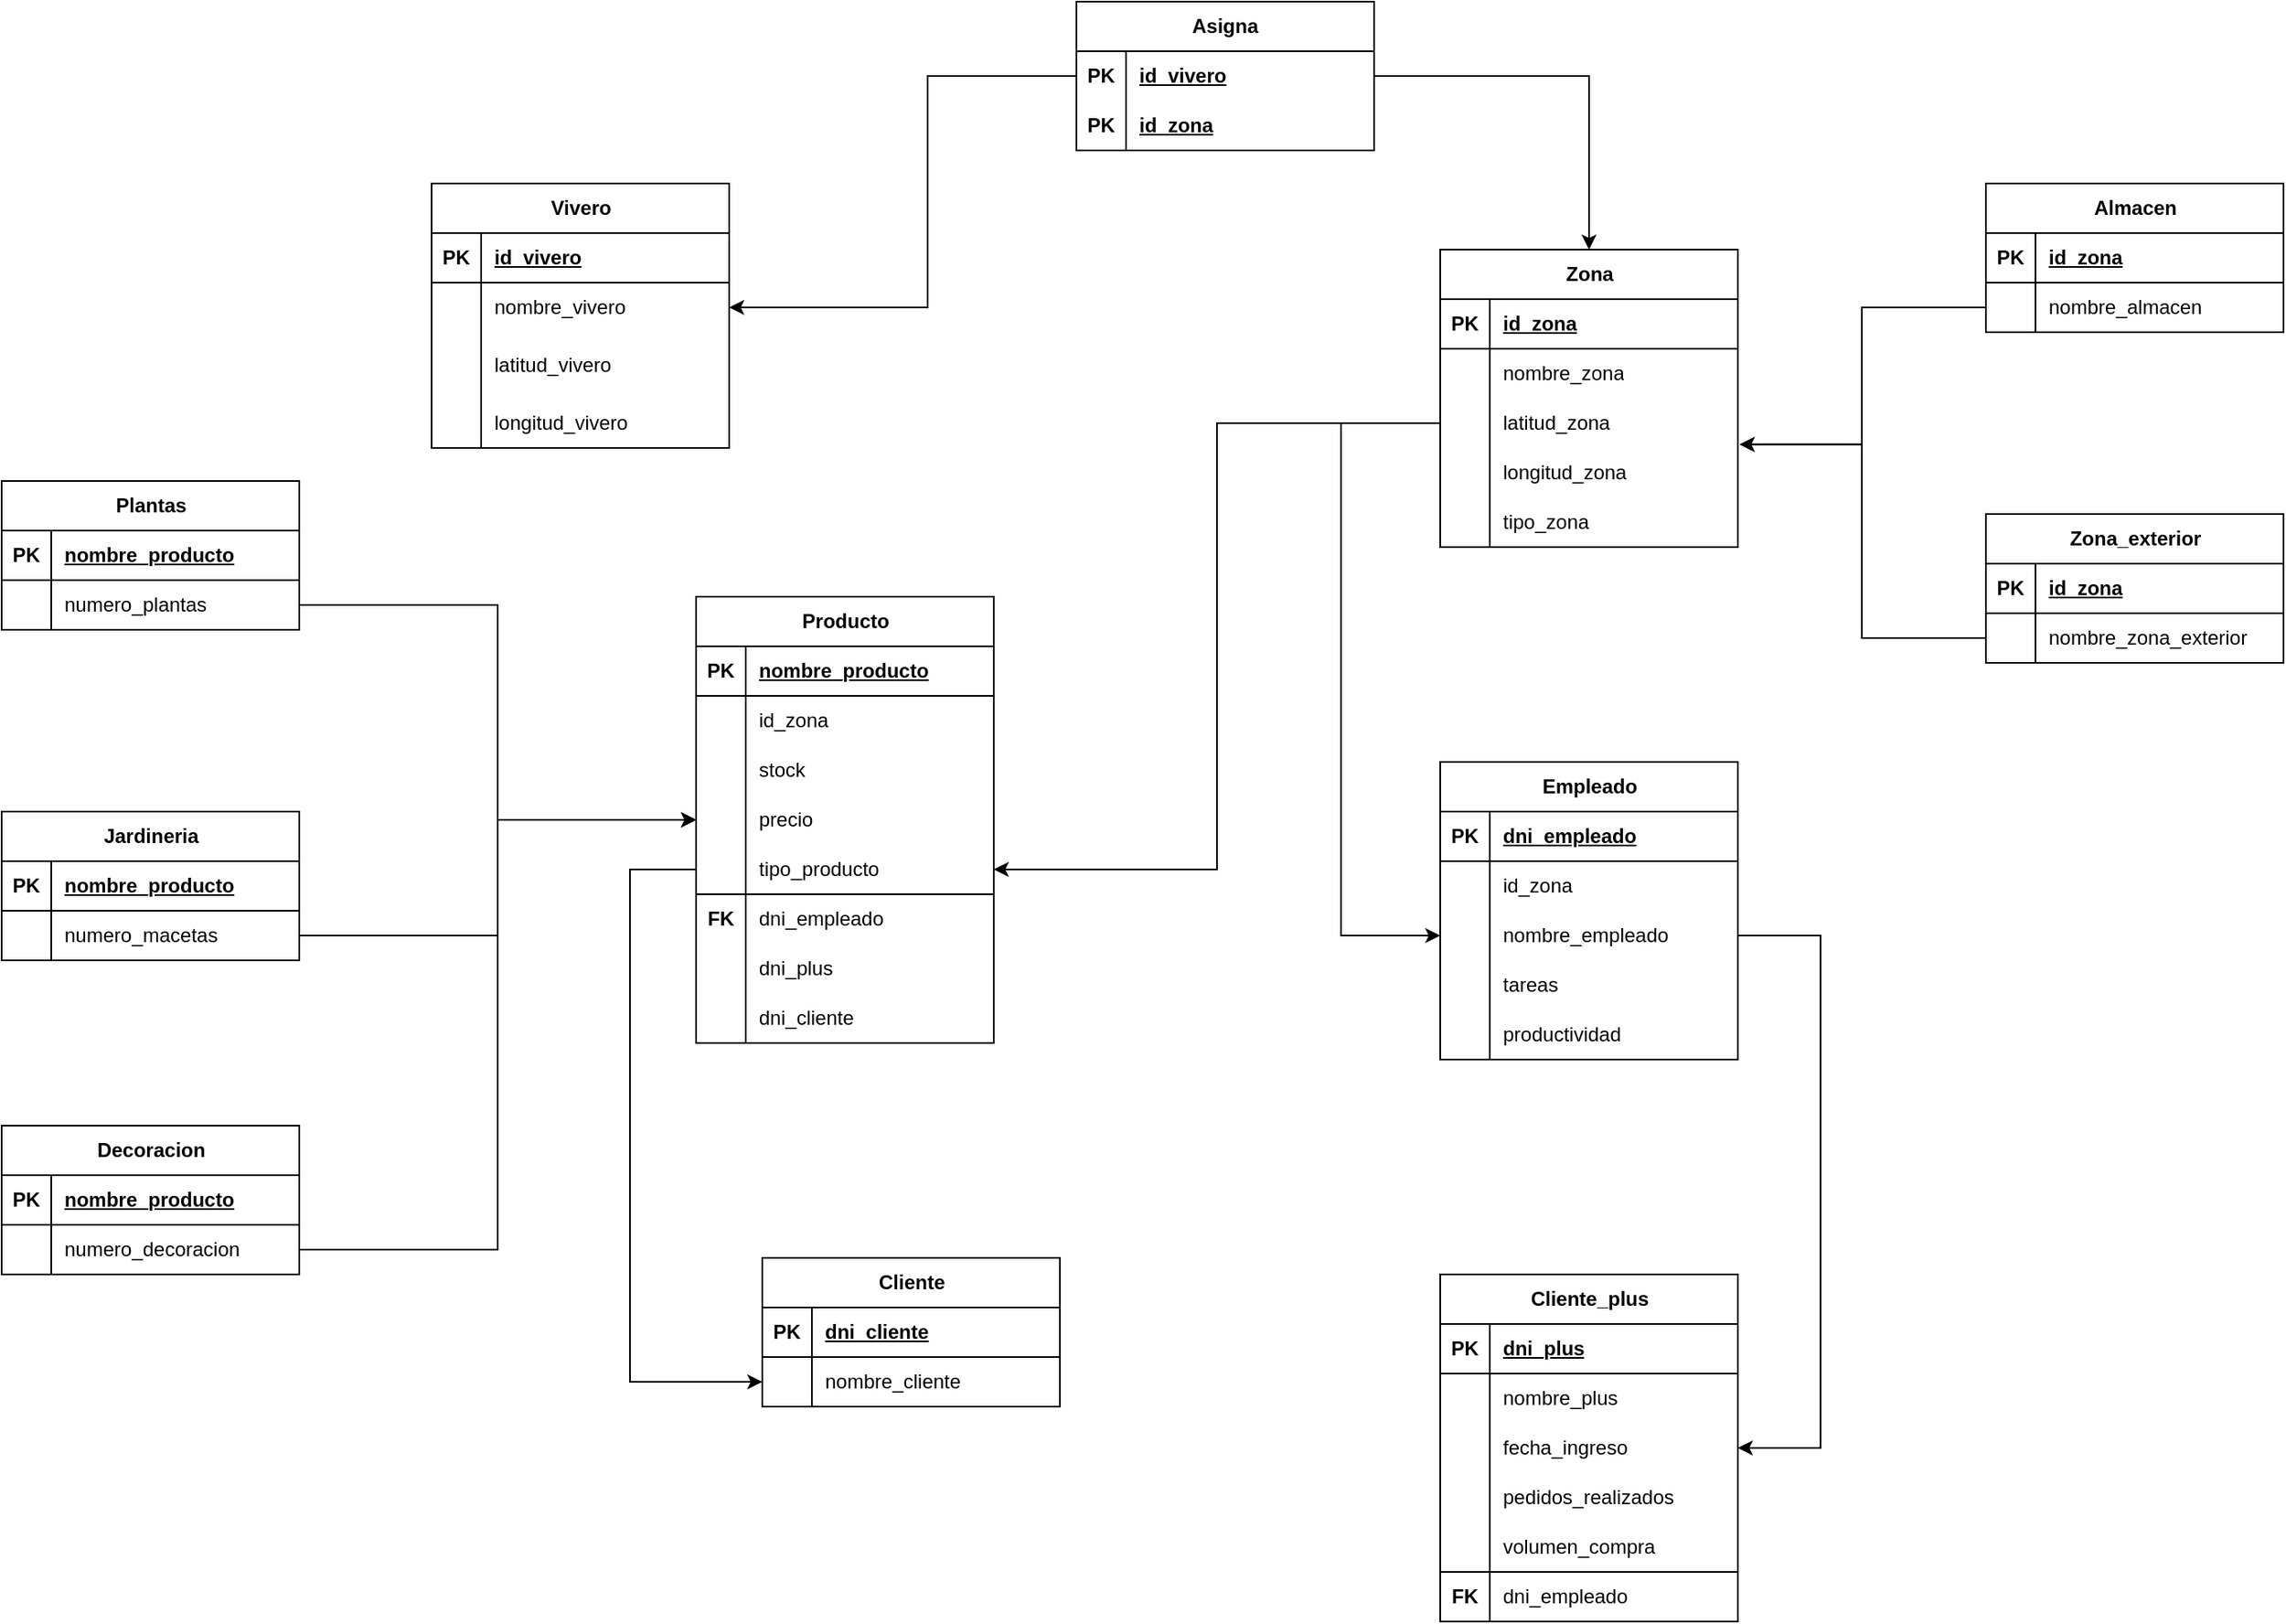 <mxfile>
    <diagram id="OUMgnHQPpGRK-xzP0zFx" name="Página-1">
        <mxGraphModel dx="605" dy="779" grid="1" gridSize="10" guides="1" tooltips="1" connect="1" arrows="1" fold="1" page="1" pageScale="1" pageWidth="1654" pageHeight="1169" math="0" shadow="0">
            <root>
                <mxCell id="0"/>
                <mxCell id="1" parent="0"/>
                <mxCell id="aVhYmvqB1fKQyA5yDoJk-1" value="Vivero" style="shape=table;startSize=30;container=1;collapsible=1;childLayout=tableLayout;fixedRows=1;rowLines=0;fontStyle=1;align=center;resizeLast=1;html=1;" parent="1" vertex="1">
                    <mxGeometry x="300" y="150" width="180" height="160" as="geometry">
                        <mxRectangle x="210" y="220" width="80" height="30" as="alternateBounds"/>
                    </mxGeometry>
                </mxCell>
                <mxCell id="aVhYmvqB1fKQyA5yDoJk-2" value="" style="shape=tableRow;horizontal=0;startSize=0;swimlaneHead=0;swimlaneBody=0;fillColor=none;collapsible=0;dropTarget=0;points=[[0,0.5],[1,0.5]];portConstraint=eastwest;top=0;left=0;right=0;bottom=1;" parent="aVhYmvqB1fKQyA5yDoJk-1" vertex="1">
                    <mxGeometry y="30" width="180" height="30" as="geometry"/>
                </mxCell>
                <mxCell id="aVhYmvqB1fKQyA5yDoJk-3" value="PK" style="shape=partialRectangle;connectable=0;fillColor=none;top=0;left=0;bottom=0;right=0;fontStyle=1;overflow=hidden;whiteSpace=wrap;html=1;" parent="aVhYmvqB1fKQyA5yDoJk-2" vertex="1">
                    <mxGeometry width="30" height="30" as="geometry">
                        <mxRectangle width="30" height="30" as="alternateBounds"/>
                    </mxGeometry>
                </mxCell>
                <mxCell id="aVhYmvqB1fKQyA5yDoJk-4" value="id_vivero" style="shape=partialRectangle;connectable=0;fillColor=none;top=0;left=0;bottom=0;right=0;align=left;spacingLeft=6;fontStyle=5;overflow=hidden;whiteSpace=wrap;html=1;" parent="aVhYmvqB1fKQyA5yDoJk-2" vertex="1">
                    <mxGeometry x="30" width="150" height="30" as="geometry">
                        <mxRectangle width="150" height="30" as="alternateBounds"/>
                    </mxGeometry>
                </mxCell>
                <mxCell id="aVhYmvqB1fKQyA5yDoJk-5" value="" style="shape=tableRow;horizontal=0;startSize=0;swimlaneHead=0;swimlaneBody=0;fillColor=none;collapsible=0;dropTarget=0;points=[[0,0.5],[1,0.5]];portConstraint=eastwest;top=0;left=0;right=0;bottom=0;" parent="aVhYmvqB1fKQyA5yDoJk-1" vertex="1">
                    <mxGeometry y="60" width="180" height="30" as="geometry"/>
                </mxCell>
                <mxCell id="aVhYmvqB1fKQyA5yDoJk-6" value="" style="shape=partialRectangle;connectable=0;fillColor=none;top=0;left=0;bottom=0;right=0;editable=1;overflow=hidden;whiteSpace=wrap;html=1;" parent="aVhYmvqB1fKQyA5yDoJk-5" vertex="1">
                    <mxGeometry width="30" height="30" as="geometry">
                        <mxRectangle width="30" height="30" as="alternateBounds"/>
                    </mxGeometry>
                </mxCell>
                <mxCell id="aVhYmvqB1fKQyA5yDoJk-7" value="nombre_vivero" style="shape=partialRectangle;connectable=0;fillColor=none;top=0;left=0;bottom=0;right=0;align=left;spacingLeft=6;overflow=hidden;whiteSpace=wrap;html=1;" parent="aVhYmvqB1fKQyA5yDoJk-5" vertex="1">
                    <mxGeometry x="30" width="150" height="30" as="geometry">
                        <mxRectangle width="150" height="30" as="alternateBounds"/>
                    </mxGeometry>
                </mxCell>
                <mxCell id="aVhYmvqB1fKQyA5yDoJk-8" value="" style="shape=tableRow;horizontal=0;startSize=0;swimlaneHead=0;swimlaneBody=0;fillColor=none;collapsible=0;dropTarget=0;points=[[0,0.5],[1,0.5]];portConstraint=eastwest;top=0;left=0;right=0;bottom=0;" parent="aVhYmvqB1fKQyA5yDoJk-1" vertex="1">
                    <mxGeometry y="90" width="180" height="40" as="geometry"/>
                </mxCell>
                <mxCell id="aVhYmvqB1fKQyA5yDoJk-9" value="" style="shape=partialRectangle;connectable=0;fillColor=none;top=0;left=0;bottom=0;right=0;editable=1;overflow=hidden;whiteSpace=wrap;html=1;" parent="aVhYmvqB1fKQyA5yDoJk-8" vertex="1">
                    <mxGeometry width="30" height="40" as="geometry">
                        <mxRectangle width="30" height="40" as="alternateBounds"/>
                    </mxGeometry>
                </mxCell>
                <mxCell id="aVhYmvqB1fKQyA5yDoJk-10" value="latitud_vivero" style="shape=partialRectangle;connectable=0;fillColor=none;top=0;left=0;bottom=0;right=0;align=left;spacingLeft=6;overflow=hidden;whiteSpace=wrap;html=1;" parent="aVhYmvqB1fKQyA5yDoJk-8" vertex="1">
                    <mxGeometry x="30" width="150" height="40" as="geometry">
                        <mxRectangle width="150" height="40" as="alternateBounds"/>
                    </mxGeometry>
                </mxCell>
                <mxCell id="aVhYmvqB1fKQyA5yDoJk-11" value="" style="shape=tableRow;horizontal=0;startSize=0;swimlaneHead=0;swimlaneBody=0;fillColor=none;collapsible=0;dropTarget=0;points=[[0,0.5],[1,0.5]];portConstraint=eastwest;top=0;left=0;right=0;bottom=0;" parent="aVhYmvqB1fKQyA5yDoJk-1" vertex="1">
                    <mxGeometry y="130" width="180" height="30" as="geometry"/>
                </mxCell>
                <mxCell id="aVhYmvqB1fKQyA5yDoJk-12" value="" style="shape=partialRectangle;connectable=0;fillColor=none;top=0;left=0;bottom=0;right=0;editable=1;overflow=hidden;whiteSpace=wrap;html=1;" parent="aVhYmvqB1fKQyA5yDoJk-11" vertex="1">
                    <mxGeometry width="30" height="30" as="geometry">
                        <mxRectangle width="30" height="30" as="alternateBounds"/>
                    </mxGeometry>
                </mxCell>
                <mxCell id="aVhYmvqB1fKQyA5yDoJk-13" value="longitud_vivero" style="shape=partialRectangle;connectable=0;fillColor=none;top=0;left=0;bottom=0;right=0;align=left;spacingLeft=6;overflow=hidden;whiteSpace=wrap;html=1;" parent="aVhYmvqB1fKQyA5yDoJk-11" vertex="1">
                    <mxGeometry x="30" width="150" height="30" as="geometry">
                        <mxRectangle width="150" height="30" as="alternateBounds"/>
                    </mxGeometry>
                </mxCell>
                <mxCell id="aVhYmvqB1fKQyA5yDoJk-41" style="edgeStyle=orthogonalEdgeStyle;rounded=0;orthogonalLoop=1;jettySize=auto;html=1;entryX=1;entryY=0.5;entryDx=0;entryDy=0;" parent="1" source="aVhYmvqB1fKQyA5yDoJk-28" target="aVhYmvqB1fKQyA5yDoJk-5" edge="1">
                    <mxGeometry relative="1" as="geometry">
                        <Array as="points">
                            <mxPoint x="600" y="85"/>
                            <mxPoint x="600" y="225"/>
                        </Array>
                    </mxGeometry>
                </mxCell>
                <mxCell id="aVhYmvqB1fKQyA5yDoJk-28" value="Asigna" style="shape=table;startSize=30;container=1;collapsible=1;childLayout=tableLayout;fixedRows=1;rowLines=0;fontStyle=1;align=center;resizeLast=1;html=1;whiteSpace=wrap;" parent="1" vertex="1">
                    <mxGeometry x="690" y="40" width="180" height="90" as="geometry"/>
                </mxCell>
                <mxCell id="aVhYmvqB1fKQyA5yDoJk-29" value="" style="shape=tableRow;horizontal=0;startSize=0;swimlaneHead=0;swimlaneBody=0;fillColor=none;collapsible=0;dropTarget=0;points=[[0,0.5],[1,0.5]];portConstraint=eastwest;top=0;left=0;right=0;bottom=0;html=1;" parent="aVhYmvqB1fKQyA5yDoJk-28" vertex="1">
                    <mxGeometry y="30" width="180" height="30" as="geometry"/>
                </mxCell>
                <mxCell id="aVhYmvqB1fKQyA5yDoJk-30" value="PK" style="shape=partialRectangle;connectable=0;fillColor=none;top=0;left=0;bottom=0;right=0;fontStyle=1;overflow=hidden;html=1;whiteSpace=wrap;" parent="aVhYmvqB1fKQyA5yDoJk-29" vertex="1">
                    <mxGeometry width="30" height="30" as="geometry">
                        <mxRectangle width="30" height="30" as="alternateBounds"/>
                    </mxGeometry>
                </mxCell>
                <mxCell id="aVhYmvqB1fKQyA5yDoJk-31" value="id_vivero" style="shape=partialRectangle;connectable=0;fillColor=none;top=0;left=0;bottom=0;right=0;align=left;spacingLeft=6;fontStyle=5;overflow=hidden;html=1;whiteSpace=wrap;" parent="aVhYmvqB1fKQyA5yDoJk-29" vertex="1">
                    <mxGeometry x="30" width="150" height="30" as="geometry">
                        <mxRectangle width="150" height="30" as="alternateBounds"/>
                    </mxGeometry>
                </mxCell>
                <mxCell id="aVhYmvqB1fKQyA5yDoJk-32" value="" style="shape=tableRow;horizontal=0;startSize=0;swimlaneHead=0;swimlaneBody=0;fillColor=none;collapsible=0;dropTarget=0;points=[[0,0.5],[1,0.5]];portConstraint=eastwest;top=0;left=0;right=0;bottom=1;html=1;" parent="aVhYmvqB1fKQyA5yDoJk-28" vertex="1">
                    <mxGeometry y="60" width="180" height="30" as="geometry"/>
                </mxCell>
                <mxCell id="aVhYmvqB1fKQyA5yDoJk-33" value="PK" style="shape=partialRectangle;connectable=0;fillColor=none;top=0;left=0;bottom=0;right=0;fontStyle=1;overflow=hidden;html=1;whiteSpace=wrap;" parent="aVhYmvqB1fKQyA5yDoJk-32" vertex="1">
                    <mxGeometry width="30" height="30" as="geometry">
                        <mxRectangle width="30" height="30" as="alternateBounds"/>
                    </mxGeometry>
                </mxCell>
                <mxCell id="aVhYmvqB1fKQyA5yDoJk-34" value="id_zona" style="shape=partialRectangle;connectable=0;fillColor=none;top=0;left=0;bottom=0;right=0;align=left;spacingLeft=6;fontStyle=5;overflow=hidden;html=1;whiteSpace=wrap;" parent="aVhYmvqB1fKQyA5yDoJk-32" vertex="1">
                    <mxGeometry x="30" width="150" height="30" as="geometry">
                        <mxRectangle width="150" height="30" as="alternateBounds"/>
                    </mxGeometry>
                </mxCell>
                <mxCell id="aVhYmvqB1fKQyA5yDoJk-42" value="Zona" style="shape=table;startSize=30;container=1;collapsible=1;childLayout=tableLayout;fixedRows=1;rowLines=0;fontStyle=1;align=center;resizeLast=1;html=1;" parent="1" vertex="1">
                    <mxGeometry x="910" y="190" width="180" height="180" as="geometry"/>
                </mxCell>
                <mxCell id="aVhYmvqB1fKQyA5yDoJk-43" value="" style="shape=tableRow;horizontal=0;startSize=0;swimlaneHead=0;swimlaneBody=0;fillColor=none;collapsible=0;dropTarget=0;points=[[0,0.5],[1,0.5]];portConstraint=eastwest;top=0;left=0;right=0;bottom=1;" parent="aVhYmvqB1fKQyA5yDoJk-42" vertex="1">
                    <mxGeometry y="30" width="180" height="30" as="geometry"/>
                </mxCell>
                <mxCell id="aVhYmvqB1fKQyA5yDoJk-44" value="PK" style="shape=partialRectangle;connectable=0;fillColor=none;top=0;left=0;bottom=0;right=0;fontStyle=1;overflow=hidden;whiteSpace=wrap;html=1;" parent="aVhYmvqB1fKQyA5yDoJk-43" vertex="1">
                    <mxGeometry width="30" height="30" as="geometry">
                        <mxRectangle width="30" height="30" as="alternateBounds"/>
                    </mxGeometry>
                </mxCell>
                <mxCell id="aVhYmvqB1fKQyA5yDoJk-45" value="id_zona" style="shape=partialRectangle;connectable=0;fillColor=none;top=0;left=0;bottom=0;right=0;align=left;spacingLeft=6;fontStyle=5;overflow=hidden;whiteSpace=wrap;html=1;" parent="aVhYmvqB1fKQyA5yDoJk-43" vertex="1">
                    <mxGeometry x="30" width="150" height="30" as="geometry">
                        <mxRectangle width="150" height="30" as="alternateBounds"/>
                    </mxGeometry>
                </mxCell>
                <mxCell id="aVhYmvqB1fKQyA5yDoJk-46" value="" style="shape=tableRow;horizontal=0;startSize=0;swimlaneHead=0;swimlaneBody=0;fillColor=none;collapsible=0;dropTarget=0;points=[[0,0.5],[1,0.5]];portConstraint=eastwest;top=0;left=0;right=0;bottom=0;" parent="aVhYmvqB1fKQyA5yDoJk-42" vertex="1">
                    <mxGeometry y="60" width="180" height="30" as="geometry"/>
                </mxCell>
                <mxCell id="aVhYmvqB1fKQyA5yDoJk-47" value="" style="shape=partialRectangle;connectable=0;fillColor=none;top=0;left=0;bottom=0;right=0;editable=1;overflow=hidden;whiteSpace=wrap;html=1;" parent="aVhYmvqB1fKQyA5yDoJk-46" vertex="1">
                    <mxGeometry width="30" height="30" as="geometry">
                        <mxRectangle width="30" height="30" as="alternateBounds"/>
                    </mxGeometry>
                </mxCell>
                <mxCell id="aVhYmvqB1fKQyA5yDoJk-48" value="nombre_zona" style="shape=partialRectangle;connectable=0;fillColor=none;top=0;left=0;bottom=0;right=0;align=left;spacingLeft=6;overflow=hidden;whiteSpace=wrap;html=1;" parent="aVhYmvqB1fKQyA5yDoJk-46" vertex="1">
                    <mxGeometry x="30" width="150" height="30" as="geometry">
                        <mxRectangle width="150" height="30" as="alternateBounds"/>
                    </mxGeometry>
                </mxCell>
                <mxCell id="aVhYmvqB1fKQyA5yDoJk-68" value="" style="shape=tableRow;horizontal=0;startSize=0;swimlaneHead=0;swimlaneBody=0;fillColor=none;collapsible=0;dropTarget=0;points=[[0,0.5],[1,0.5]];portConstraint=eastwest;top=0;left=0;right=0;bottom=0;" parent="aVhYmvqB1fKQyA5yDoJk-42" vertex="1">
                    <mxGeometry y="90" width="180" height="30" as="geometry"/>
                </mxCell>
                <mxCell id="aVhYmvqB1fKQyA5yDoJk-69" value="" style="shape=partialRectangle;connectable=0;fillColor=none;top=0;left=0;bottom=0;right=0;editable=1;overflow=hidden;whiteSpace=wrap;html=1;" parent="aVhYmvqB1fKQyA5yDoJk-68" vertex="1">
                    <mxGeometry width="30" height="30" as="geometry">
                        <mxRectangle width="30" height="30" as="alternateBounds"/>
                    </mxGeometry>
                </mxCell>
                <mxCell id="aVhYmvqB1fKQyA5yDoJk-70" value="latitud_zona" style="shape=partialRectangle;connectable=0;fillColor=none;top=0;left=0;bottom=0;right=0;align=left;spacingLeft=6;overflow=hidden;whiteSpace=wrap;html=1;" parent="aVhYmvqB1fKQyA5yDoJk-68" vertex="1">
                    <mxGeometry x="30" width="150" height="30" as="geometry">
                        <mxRectangle width="150" height="30" as="alternateBounds"/>
                    </mxGeometry>
                </mxCell>
                <mxCell id="aVhYmvqB1fKQyA5yDoJk-52" value="" style="shape=tableRow;horizontal=0;startSize=0;swimlaneHead=0;swimlaneBody=0;fillColor=none;collapsible=0;dropTarget=0;points=[[0,0.5],[1,0.5]];portConstraint=eastwest;top=0;left=0;right=0;bottom=0;" parent="aVhYmvqB1fKQyA5yDoJk-42" vertex="1">
                    <mxGeometry y="120" width="180" height="30" as="geometry"/>
                </mxCell>
                <mxCell id="aVhYmvqB1fKQyA5yDoJk-53" value="" style="shape=partialRectangle;connectable=0;fillColor=none;top=0;left=0;bottom=0;right=0;editable=1;overflow=hidden;whiteSpace=wrap;html=1;" parent="aVhYmvqB1fKQyA5yDoJk-52" vertex="1">
                    <mxGeometry width="30" height="30" as="geometry">
                        <mxRectangle width="30" height="30" as="alternateBounds"/>
                    </mxGeometry>
                </mxCell>
                <mxCell id="aVhYmvqB1fKQyA5yDoJk-54" value="longitud_zona" style="shape=partialRectangle;connectable=0;fillColor=none;top=0;left=0;bottom=0;right=0;align=left;spacingLeft=6;overflow=hidden;whiteSpace=wrap;html=1;" parent="aVhYmvqB1fKQyA5yDoJk-52" vertex="1">
                    <mxGeometry x="30" width="150" height="30" as="geometry">
                        <mxRectangle width="150" height="30" as="alternateBounds"/>
                    </mxGeometry>
                </mxCell>
                <mxCell id="aVhYmvqB1fKQyA5yDoJk-49" value="" style="shape=tableRow;horizontal=0;startSize=0;swimlaneHead=0;swimlaneBody=0;fillColor=none;collapsible=0;dropTarget=0;points=[[0,0.5],[1,0.5]];portConstraint=eastwest;top=0;left=0;right=0;bottom=0;" parent="aVhYmvqB1fKQyA5yDoJk-42" vertex="1">
                    <mxGeometry y="150" width="180" height="30" as="geometry"/>
                </mxCell>
                <mxCell id="aVhYmvqB1fKQyA5yDoJk-50" value="" style="shape=partialRectangle;connectable=0;fillColor=none;top=0;left=0;bottom=0;right=0;editable=1;overflow=hidden;whiteSpace=wrap;html=1;" parent="aVhYmvqB1fKQyA5yDoJk-49" vertex="1">
                    <mxGeometry width="30" height="30" as="geometry">
                        <mxRectangle width="30" height="30" as="alternateBounds"/>
                    </mxGeometry>
                </mxCell>
                <mxCell id="aVhYmvqB1fKQyA5yDoJk-51" value="tipo_zona" style="shape=partialRectangle;connectable=0;fillColor=none;top=0;left=0;bottom=0;right=0;align=left;spacingLeft=6;overflow=hidden;whiteSpace=wrap;html=1;" parent="aVhYmvqB1fKQyA5yDoJk-49" vertex="1">
                    <mxGeometry x="30" width="150" height="30" as="geometry">
                        <mxRectangle width="150" height="30" as="alternateBounds"/>
                    </mxGeometry>
                </mxCell>
                <mxCell id="aVhYmvqB1fKQyA5yDoJk-72" style="edgeStyle=orthogonalEdgeStyle;rounded=0;orthogonalLoop=1;jettySize=auto;html=1;entryX=0.5;entryY=0;entryDx=0;entryDy=0;" parent="1" source="aVhYmvqB1fKQyA5yDoJk-29" target="aVhYmvqB1fKQyA5yDoJk-42" edge="1">
                    <mxGeometry relative="1" as="geometry"/>
                </mxCell>
                <mxCell id="aVhYmvqB1fKQyA5yDoJk-73" value="Almacen" style="shape=table;startSize=30;container=1;collapsible=1;childLayout=tableLayout;fixedRows=1;rowLines=0;fontStyle=1;align=center;resizeLast=1;html=1;" parent="1" vertex="1">
                    <mxGeometry x="1240" y="150" width="180" height="90" as="geometry"/>
                </mxCell>
                <mxCell id="aVhYmvqB1fKQyA5yDoJk-74" value="" style="shape=tableRow;horizontal=0;startSize=0;swimlaneHead=0;swimlaneBody=0;fillColor=none;collapsible=0;dropTarget=0;points=[[0,0.5],[1,0.5]];portConstraint=eastwest;top=0;left=0;right=0;bottom=1;" parent="aVhYmvqB1fKQyA5yDoJk-73" vertex="1">
                    <mxGeometry y="30" width="180" height="30" as="geometry"/>
                </mxCell>
                <mxCell id="aVhYmvqB1fKQyA5yDoJk-75" value="PK" style="shape=partialRectangle;connectable=0;fillColor=none;top=0;left=0;bottom=0;right=0;fontStyle=1;overflow=hidden;whiteSpace=wrap;html=1;" parent="aVhYmvqB1fKQyA5yDoJk-74" vertex="1">
                    <mxGeometry width="30" height="30" as="geometry">
                        <mxRectangle width="30" height="30" as="alternateBounds"/>
                    </mxGeometry>
                </mxCell>
                <mxCell id="aVhYmvqB1fKQyA5yDoJk-76" value="id_zona" style="shape=partialRectangle;connectable=0;fillColor=none;top=0;left=0;bottom=0;right=0;align=left;spacingLeft=6;fontStyle=5;overflow=hidden;whiteSpace=wrap;html=1;" parent="aVhYmvqB1fKQyA5yDoJk-74" vertex="1">
                    <mxGeometry x="30" width="150" height="30" as="geometry">
                        <mxRectangle width="150" height="30" as="alternateBounds"/>
                    </mxGeometry>
                </mxCell>
                <mxCell id="aVhYmvqB1fKQyA5yDoJk-77" value="" style="shape=tableRow;horizontal=0;startSize=0;swimlaneHead=0;swimlaneBody=0;fillColor=none;collapsible=0;dropTarget=0;points=[[0,0.5],[1,0.5]];portConstraint=eastwest;top=0;left=0;right=0;bottom=0;" parent="aVhYmvqB1fKQyA5yDoJk-73" vertex="1">
                    <mxGeometry y="60" width="180" height="30" as="geometry"/>
                </mxCell>
                <mxCell id="aVhYmvqB1fKQyA5yDoJk-78" value="" style="shape=partialRectangle;connectable=0;fillColor=none;top=0;left=0;bottom=0;right=0;editable=1;overflow=hidden;whiteSpace=wrap;html=1;" parent="aVhYmvqB1fKQyA5yDoJk-77" vertex="1">
                    <mxGeometry width="30" height="30" as="geometry">
                        <mxRectangle width="30" height="30" as="alternateBounds"/>
                    </mxGeometry>
                </mxCell>
                <mxCell id="aVhYmvqB1fKQyA5yDoJk-79" value="nombre_almacen" style="shape=partialRectangle;connectable=0;fillColor=none;top=0;left=0;bottom=0;right=0;align=left;spacingLeft=6;overflow=hidden;whiteSpace=wrap;html=1;" parent="aVhYmvqB1fKQyA5yDoJk-77" vertex="1">
                    <mxGeometry x="30" width="150" height="30" as="geometry">
                        <mxRectangle width="150" height="30" as="alternateBounds"/>
                    </mxGeometry>
                </mxCell>
                <mxCell id="aVhYmvqB1fKQyA5yDoJk-86" value="Zona_exterior" style="shape=table;startSize=30;container=1;collapsible=1;childLayout=tableLayout;fixedRows=1;rowLines=0;fontStyle=1;align=center;resizeLast=1;html=1;" parent="1" vertex="1">
                    <mxGeometry x="1240" y="350" width="180" height="90" as="geometry"/>
                </mxCell>
                <mxCell id="aVhYmvqB1fKQyA5yDoJk-87" value="" style="shape=tableRow;horizontal=0;startSize=0;swimlaneHead=0;swimlaneBody=0;fillColor=none;collapsible=0;dropTarget=0;points=[[0,0.5],[1,0.5]];portConstraint=eastwest;top=0;left=0;right=0;bottom=1;" parent="aVhYmvqB1fKQyA5yDoJk-86" vertex="1">
                    <mxGeometry y="30" width="180" height="30" as="geometry"/>
                </mxCell>
                <mxCell id="aVhYmvqB1fKQyA5yDoJk-88" value="PK" style="shape=partialRectangle;connectable=0;fillColor=none;top=0;left=0;bottom=0;right=0;fontStyle=1;overflow=hidden;whiteSpace=wrap;html=1;" parent="aVhYmvqB1fKQyA5yDoJk-87" vertex="1">
                    <mxGeometry width="30" height="30" as="geometry">
                        <mxRectangle width="30" height="30" as="alternateBounds"/>
                    </mxGeometry>
                </mxCell>
                <mxCell id="aVhYmvqB1fKQyA5yDoJk-89" value="id_zona" style="shape=partialRectangle;connectable=0;fillColor=none;top=0;left=0;bottom=0;right=0;align=left;spacingLeft=6;fontStyle=5;overflow=hidden;whiteSpace=wrap;html=1;" parent="aVhYmvqB1fKQyA5yDoJk-87" vertex="1">
                    <mxGeometry x="30" width="150" height="30" as="geometry">
                        <mxRectangle width="150" height="30" as="alternateBounds"/>
                    </mxGeometry>
                </mxCell>
                <mxCell id="aVhYmvqB1fKQyA5yDoJk-90" value="" style="shape=tableRow;horizontal=0;startSize=0;swimlaneHead=0;swimlaneBody=0;fillColor=none;collapsible=0;dropTarget=0;points=[[0,0.5],[1,0.5]];portConstraint=eastwest;top=0;left=0;right=0;bottom=0;" parent="aVhYmvqB1fKQyA5yDoJk-86" vertex="1">
                    <mxGeometry y="60" width="180" height="30" as="geometry"/>
                </mxCell>
                <mxCell id="aVhYmvqB1fKQyA5yDoJk-91" value="" style="shape=partialRectangle;connectable=0;fillColor=none;top=0;left=0;bottom=0;right=0;editable=1;overflow=hidden;whiteSpace=wrap;html=1;" parent="aVhYmvqB1fKQyA5yDoJk-90" vertex="1">
                    <mxGeometry width="30" height="30" as="geometry">
                        <mxRectangle width="30" height="30" as="alternateBounds"/>
                    </mxGeometry>
                </mxCell>
                <mxCell id="aVhYmvqB1fKQyA5yDoJk-92" value="nombre_zona_exterior" style="shape=partialRectangle;connectable=0;fillColor=none;top=0;left=0;bottom=0;right=0;align=left;spacingLeft=6;overflow=hidden;whiteSpace=wrap;html=1;" parent="aVhYmvqB1fKQyA5yDoJk-90" vertex="1">
                    <mxGeometry x="30" width="150" height="30" as="geometry">
                        <mxRectangle width="150" height="30" as="alternateBounds"/>
                    </mxGeometry>
                </mxCell>
                <mxCell id="aVhYmvqB1fKQyA5yDoJk-98" style="edgeStyle=orthogonalEdgeStyle;rounded=0;orthogonalLoop=1;jettySize=auto;html=1;exitX=0;exitY=0.5;exitDx=0;exitDy=0;entryX=1.006;entryY=0.928;entryDx=0;entryDy=0;entryPerimeter=0;" parent="1" source="aVhYmvqB1fKQyA5yDoJk-77" target="aVhYmvqB1fKQyA5yDoJk-68" edge="1">
                    <mxGeometry relative="1" as="geometry"/>
                </mxCell>
                <mxCell id="aVhYmvqB1fKQyA5yDoJk-99" style="edgeStyle=orthogonalEdgeStyle;rounded=0;orthogonalLoop=1;jettySize=auto;html=1;exitX=0;exitY=0.5;exitDx=0;exitDy=0;entryX=1.006;entryY=0.93;entryDx=0;entryDy=0;entryPerimeter=0;" parent="1" source="aVhYmvqB1fKQyA5yDoJk-90" target="aVhYmvqB1fKQyA5yDoJk-68" edge="1">
                    <mxGeometry relative="1" as="geometry">
                        <mxPoint x="1120" y="300" as="targetPoint"/>
                    </mxGeometry>
                </mxCell>
                <mxCell id="aVhYmvqB1fKQyA5yDoJk-113" value="Empleado" style="shape=table;startSize=30;container=1;collapsible=1;childLayout=tableLayout;fixedRows=1;rowLines=0;fontStyle=1;align=center;resizeLast=1;html=1;" parent="1" vertex="1">
                    <mxGeometry x="910" y="500" width="180" height="180" as="geometry"/>
                </mxCell>
                <mxCell id="aVhYmvqB1fKQyA5yDoJk-114" value="" style="shape=tableRow;horizontal=0;startSize=0;swimlaneHead=0;swimlaneBody=0;fillColor=none;collapsible=0;dropTarget=0;points=[[0,0.5],[1,0.5]];portConstraint=eastwest;top=0;left=0;right=0;bottom=1;" parent="aVhYmvqB1fKQyA5yDoJk-113" vertex="1">
                    <mxGeometry y="30" width="180" height="30" as="geometry"/>
                </mxCell>
                <mxCell id="aVhYmvqB1fKQyA5yDoJk-115" value="PK" style="shape=partialRectangle;connectable=0;fillColor=none;top=0;left=0;bottom=0;right=0;fontStyle=1;overflow=hidden;whiteSpace=wrap;html=1;" parent="aVhYmvqB1fKQyA5yDoJk-114" vertex="1">
                    <mxGeometry width="30" height="30" as="geometry">
                        <mxRectangle width="30" height="30" as="alternateBounds"/>
                    </mxGeometry>
                </mxCell>
                <mxCell id="aVhYmvqB1fKQyA5yDoJk-116" value="dni_empleado" style="shape=partialRectangle;connectable=0;fillColor=none;top=0;left=0;bottom=0;right=0;align=left;spacingLeft=6;fontStyle=5;overflow=hidden;whiteSpace=wrap;html=1;" parent="aVhYmvqB1fKQyA5yDoJk-114" vertex="1">
                    <mxGeometry x="30" width="150" height="30" as="geometry">
                        <mxRectangle width="150" height="30" as="alternateBounds"/>
                    </mxGeometry>
                </mxCell>
                <mxCell id="aVhYmvqB1fKQyA5yDoJk-117" value="" style="shape=tableRow;horizontal=0;startSize=0;swimlaneHead=0;swimlaneBody=0;fillColor=none;collapsible=0;dropTarget=0;points=[[0,0.5],[1,0.5]];portConstraint=eastwest;top=0;left=0;right=0;bottom=0;" parent="aVhYmvqB1fKQyA5yDoJk-113" vertex="1">
                    <mxGeometry y="60" width="180" height="30" as="geometry"/>
                </mxCell>
                <mxCell id="aVhYmvqB1fKQyA5yDoJk-118" value="" style="shape=partialRectangle;connectable=0;fillColor=none;top=0;left=0;bottom=0;right=0;editable=1;overflow=hidden;whiteSpace=wrap;html=1;" parent="aVhYmvqB1fKQyA5yDoJk-117" vertex="1">
                    <mxGeometry width="30" height="30" as="geometry">
                        <mxRectangle width="30" height="30" as="alternateBounds"/>
                    </mxGeometry>
                </mxCell>
                <mxCell id="aVhYmvqB1fKQyA5yDoJk-119" value="id_zona" style="shape=partialRectangle;connectable=0;fillColor=none;top=0;left=0;bottom=0;right=0;align=left;spacingLeft=6;overflow=hidden;whiteSpace=wrap;html=1;" parent="aVhYmvqB1fKQyA5yDoJk-117" vertex="1">
                    <mxGeometry x="30" width="150" height="30" as="geometry">
                        <mxRectangle width="150" height="30" as="alternateBounds"/>
                    </mxGeometry>
                </mxCell>
                <mxCell id="aVhYmvqB1fKQyA5yDoJk-120" value="" style="shape=tableRow;horizontal=0;startSize=0;swimlaneHead=0;swimlaneBody=0;fillColor=none;collapsible=0;dropTarget=0;points=[[0,0.5],[1,0.5]];portConstraint=eastwest;top=0;left=0;right=0;bottom=0;" parent="aVhYmvqB1fKQyA5yDoJk-113" vertex="1">
                    <mxGeometry y="90" width="180" height="30" as="geometry"/>
                </mxCell>
                <mxCell id="aVhYmvqB1fKQyA5yDoJk-121" value="" style="shape=partialRectangle;connectable=0;fillColor=none;top=0;left=0;bottom=0;right=0;editable=1;overflow=hidden;whiteSpace=wrap;html=1;" parent="aVhYmvqB1fKQyA5yDoJk-120" vertex="1">
                    <mxGeometry width="30" height="30" as="geometry">
                        <mxRectangle width="30" height="30" as="alternateBounds"/>
                    </mxGeometry>
                </mxCell>
                <mxCell id="aVhYmvqB1fKQyA5yDoJk-122" value="nombre_empleado" style="shape=partialRectangle;connectable=0;fillColor=none;top=0;left=0;bottom=0;right=0;align=left;spacingLeft=6;overflow=hidden;whiteSpace=wrap;html=1;" parent="aVhYmvqB1fKQyA5yDoJk-120" vertex="1">
                    <mxGeometry x="30" width="150" height="30" as="geometry">
                        <mxRectangle width="150" height="30" as="alternateBounds"/>
                    </mxGeometry>
                </mxCell>
                <mxCell id="aVhYmvqB1fKQyA5yDoJk-123" value="" style="shape=tableRow;horizontal=0;startSize=0;swimlaneHead=0;swimlaneBody=0;fillColor=none;collapsible=0;dropTarget=0;points=[[0,0.5],[1,0.5]];portConstraint=eastwest;top=0;left=0;right=0;bottom=0;" parent="aVhYmvqB1fKQyA5yDoJk-113" vertex="1">
                    <mxGeometry y="120" width="180" height="30" as="geometry"/>
                </mxCell>
                <mxCell id="aVhYmvqB1fKQyA5yDoJk-124" value="" style="shape=partialRectangle;connectable=0;fillColor=none;top=0;left=0;bottom=0;right=0;editable=1;overflow=hidden;whiteSpace=wrap;html=1;" parent="aVhYmvqB1fKQyA5yDoJk-123" vertex="1">
                    <mxGeometry width="30" height="30" as="geometry">
                        <mxRectangle width="30" height="30" as="alternateBounds"/>
                    </mxGeometry>
                </mxCell>
                <mxCell id="aVhYmvqB1fKQyA5yDoJk-125" value="tareas" style="shape=partialRectangle;connectable=0;fillColor=none;top=0;left=0;bottom=0;right=0;align=left;spacingLeft=6;overflow=hidden;whiteSpace=wrap;html=1;" parent="aVhYmvqB1fKQyA5yDoJk-123" vertex="1">
                    <mxGeometry x="30" width="150" height="30" as="geometry">
                        <mxRectangle width="150" height="30" as="alternateBounds"/>
                    </mxGeometry>
                </mxCell>
                <mxCell id="aVhYmvqB1fKQyA5yDoJk-126" value="" style="shape=tableRow;horizontal=0;startSize=0;swimlaneHead=0;swimlaneBody=0;fillColor=none;collapsible=0;dropTarget=0;points=[[0,0.5],[1,0.5]];portConstraint=eastwest;top=0;left=0;right=0;bottom=0;" parent="aVhYmvqB1fKQyA5yDoJk-113" vertex="1">
                    <mxGeometry y="150" width="180" height="30" as="geometry"/>
                </mxCell>
                <mxCell id="aVhYmvqB1fKQyA5yDoJk-127" value="" style="shape=partialRectangle;connectable=0;fillColor=none;top=0;left=0;bottom=0;right=0;editable=1;overflow=hidden;whiteSpace=wrap;html=1;" parent="aVhYmvqB1fKQyA5yDoJk-126" vertex="1">
                    <mxGeometry width="30" height="30" as="geometry">
                        <mxRectangle width="30" height="30" as="alternateBounds"/>
                    </mxGeometry>
                </mxCell>
                <mxCell id="aVhYmvqB1fKQyA5yDoJk-128" value="productividad" style="shape=partialRectangle;connectable=0;fillColor=none;top=0;left=0;bottom=0;right=0;align=left;spacingLeft=6;overflow=hidden;whiteSpace=wrap;html=1;" parent="aVhYmvqB1fKQyA5yDoJk-126" vertex="1">
                    <mxGeometry x="30" width="150" height="30" as="geometry">
                        <mxRectangle width="150" height="30" as="alternateBounds"/>
                    </mxGeometry>
                </mxCell>
                <mxCell id="aVhYmvqB1fKQyA5yDoJk-129" style="edgeStyle=orthogonalEdgeStyle;rounded=0;orthogonalLoop=1;jettySize=auto;html=1;entryX=0;entryY=0.5;entryDx=0;entryDy=0;" parent="1" source="aVhYmvqB1fKQyA5yDoJk-68" target="aVhYmvqB1fKQyA5yDoJk-120" edge="1">
                    <mxGeometry relative="1" as="geometry">
                        <Array as="points">
                            <mxPoint x="850" y="295"/>
                            <mxPoint x="850" y="605"/>
                        </Array>
                    </mxGeometry>
                </mxCell>
                <mxCell id="aVhYmvqB1fKQyA5yDoJk-130" value="Producto" style="shape=table;startSize=30;container=1;collapsible=1;childLayout=tableLayout;fixedRows=1;rowLines=0;fontStyle=1;align=center;resizeLast=1;html=1;" parent="1" vertex="1">
                    <mxGeometry x="460" y="400" width="180" height="270" as="geometry"/>
                </mxCell>
                <mxCell id="aVhYmvqB1fKQyA5yDoJk-131" value="" style="shape=tableRow;horizontal=0;startSize=0;swimlaneHead=0;swimlaneBody=0;fillColor=none;collapsible=0;dropTarget=0;points=[[0,0.5],[1,0.5]];portConstraint=eastwest;top=0;left=0;right=0;bottom=1;" parent="aVhYmvqB1fKQyA5yDoJk-130" vertex="1">
                    <mxGeometry y="30" width="180" height="30" as="geometry"/>
                </mxCell>
                <mxCell id="aVhYmvqB1fKQyA5yDoJk-132" value="PK" style="shape=partialRectangle;connectable=0;fillColor=none;top=0;left=0;bottom=0;right=0;fontStyle=1;overflow=hidden;whiteSpace=wrap;html=1;" parent="aVhYmvqB1fKQyA5yDoJk-131" vertex="1">
                    <mxGeometry width="30" height="30" as="geometry">
                        <mxRectangle width="30" height="30" as="alternateBounds"/>
                    </mxGeometry>
                </mxCell>
                <mxCell id="aVhYmvqB1fKQyA5yDoJk-133" value="nombre_producto" style="shape=partialRectangle;connectable=0;fillColor=none;top=0;left=0;bottom=0;right=0;align=left;spacingLeft=6;fontStyle=5;overflow=hidden;whiteSpace=wrap;html=1;" parent="aVhYmvqB1fKQyA5yDoJk-131" vertex="1">
                    <mxGeometry x="30" width="150" height="30" as="geometry">
                        <mxRectangle width="150" height="30" as="alternateBounds"/>
                    </mxGeometry>
                </mxCell>
                <mxCell id="aVhYmvqB1fKQyA5yDoJk-134" value="" style="shape=tableRow;horizontal=0;startSize=0;swimlaneHead=0;swimlaneBody=0;fillColor=none;collapsible=0;dropTarget=0;points=[[0,0.5],[1,0.5]];portConstraint=eastwest;top=0;left=0;right=0;bottom=0;" parent="aVhYmvqB1fKQyA5yDoJk-130" vertex="1">
                    <mxGeometry y="60" width="180" height="30" as="geometry"/>
                </mxCell>
                <mxCell id="aVhYmvqB1fKQyA5yDoJk-135" value="" style="shape=partialRectangle;connectable=0;fillColor=none;top=0;left=0;bottom=0;right=0;editable=1;overflow=hidden;whiteSpace=wrap;html=1;" parent="aVhYmvqB1fKQyA5yDoJk-134" vertex="1">
                    <mxGeometry width="30" height="30" as="geometry">
                        <mxRectangle width="30" height="30" as="alternateBounds"/>
                    </mxGeometry>
                </mxCell>
                <mxCell id="aVhYmvqB1fKQyA5yDoJk-136" value="id_zona" style="shape=partialRectangle;connectable=0;fillColor=none;top=0;left=0;bottom=0;right=0;align=left;spacingLeft=6;overflow=hidden;whiteSpace=wrap;html=1;" parent="aVhYmvqB1fKQyA5yDoJk-134" vertex="1">
                    <mxGeometry x="30" width="150" height="30" as="geometry">
                        <mxRectangle width="150" height="30" as="alternateBounds"/>
                    </mxGeometry>
                </mxCell>
                <mxCell id="aVhYmvqB1fKQyA5yDoJk-137" value="" style="shape=tableRow;horizontal=0;startSize=0;swimlaneHead=0;swimlaneBody=0;fillColor=none;collapsible=0;dropTarget=0;points=[[0,0.5],[1,0.5]];portConstraint=eastwest;top=0;left=0;right=0;bottom=0;" parent="aVhYmvqB1fKQyA5yDoJk-130" vertex="1">
                    <mxGeometry y="90" width="180" height="30" as="geometry"/>
                </mxCell>
                <mxCell id="aVhYmvqB1fKQyA5yDoJk-138" value="" style="shape=partialRectangle;connectable=0;fillColor=none;top=0;left=0;bottom=0;right=0;editable=1;overflow=hidden;whiteSpace=wrap;html=1;" parent="aVhYmvqB1fKQyA5yDoJk-137" vertex="1">
                    <mxGeometry width="30" height="30" as="geometry">
                        <mxRectangle width="30" height="30" as="alternateBounds"/>
                    </mxGeometry>
                </mxCell>
                <mxCell id="aVhYmvqB1fKQyA5yDoJk-139" value="stock" style="shape=partialRectangle;connectable=0;fillColor=none;top=0;left=0;bottom=0;right=0;align=left;spacingLeft=6;overflow=hidden;whiteSpace=wrap;html=1;" parent="aVhYmvqB1fKQyA5yDoJk-137" vertex="1">
                    <mxGeometry x="30" width="150" height="30" as="geometry">
                        <mxRectangle width="150" height="30" as="alternateBounds"/>
                    </mxGeometry>
                </mxCell>
                <mxCell id="aVhYmvqB1fKQyA5yDoJk-140" value="" style="shape=tableRow;horizontal=0;startSize=0;swimlaneHead=0;swimlaneBody=0;fillColor=none;collapsible=0;dropTarget=0;points=[[0,0.5],[1,0.5]];portConstraint=eastwest;top=0;left=0;right=0;bottom=0;" parent="aVhYmvqB1fKQyA5yDoJk-130" vertex="1">
                    <mxGeometry y="120" width="180" height="30" as="geometry"/>
                </mxCell>
                <mxCell id="aVhYmvqB1fKQyA5yDoJk-141" value="" style="shape=partialRectangle;connectable=0;fillColor=none;top=0;left=0;bottom=0;right=0;editable=1;overflow=hidden;whiteSpace=wrap;html=1;" parent="aVhYmvqB1fKQyA5yDoJk-140" vertex="1">
                    <mxGeometry width="30" height="30" as="geometry">
                        <mxRectangle width="30" height="30" as="alternateBounds"/>
                    </mxGeometry>
                </mxCell>
                <mxCell id="aVhYmvqB1fKQyA5yDoJk-142" value="precio" style="shape=partialRectangle;connectable=0;fillColor=none;top=0;left=0;bottom=0;right=0;align=left;spacingLeft=6;overflow=hidden;whiteSpace=wrap;html=1;" parent="aVhYmvqB1fKQyA5yDoJk-140" vertex="1">
                    <mxGeometry x="30" width="150" height="30" as="geometry">
                        <mxRectangle width="150" height="30" as="alternateBounds"/>
                    </mxGeometry>
                </mxCell>
                <mxCell id="aVhYmvqB1fKQyA5yDoJk-143" value="" style="shape=tableRow;horizontal=0;startSize=0;swimlaneHead=0;swimlaneBody=0;fillColor=none;collapsible=0;dropTarget=0;points=[[0,0.5],[1,0.5]];portConstraint=eastwest;top=0;left=0;right=0;bottom=0;" parent="aVhYmvqB1fKQyA5yDoJk-130" vertex="1">
                    <mxGeometry y="150" width="180" height="30" as="geometry"/>
                </mxCell>
                <mxCell id="aVhYmvqB1fKQyA5yDoJk-144" value="" style="shape=partialRectangle;connectable=0;fillColor=none;top=0;left=0;bottom=0;right=0;editable=1;overflow=hidden;whiteSpace=wrap;html=1;" parent="aVhYmvqB1fKQyA5yDoJk-143" vertex="1">
                    <mxGeometry width="30" height="30" as="geometry">
                        <mxRectangle width="30" height="30" as="alternateBounds"/>
                    </mxGeometry>
                </mxCell>
                <mxCell id="aVhYmvqB1fKQyA5yDoJk-145" value="tipo_producto" style="shape=partialRectangle;connectable=0;fillColor=none;top=0;left=0;bottom=0;right=0;align=left;spacingLeft=6;overflow=hidden;whiteSpace=wrap;html=1;" parent="aVhYmvqB1fKQyA5yDoJk-143" vertex="1">
                    <mxGeometry x="30" width="150" height="30" as="geometry">
                        <mxRectangle width="150" height="30" as="alternateBounds"/>
                    </mxGeometry>
                </mxCell>
                <mxCell id="aVhYmvqB1fKQyA5yDoJk-152" value="" style="shape=tableRow;horizontal=0;startSize=0;swimlaneHead=0;swimlaneBody=0;fillColor=none;collapsible=0;dropTarget=0;points=[[0,0.5],[1,0.5]];portConstraint=eastwest;top=0;left=0;right=0;bottom=0;" parent="aVhYmvqB1fKQyA5yDoJk-130" vertex="1">
                    <mxGeometry y="180" width="180" height="30" as="geometry"/>
                </mxCell>
                <mxCell id="aVhYmvqB1fKQyA5yDoJk-153" value="" style="shape=partialRectangle;connectable=0;fillColor=none;top=0;left=0;bottom=0;right=0;editable=1;overflow=hidden;whiteSpace=wrap;html=1;" parent="aVhYmvqB1fKQyA5yDoJk-152" vertex="1">
                    <mxGeometry width="30" height="30" as="geometry">
                        <mxRectangle width="30" height="30" as="alternateBounds"/>
                    </mxGeometry>
                </mxCell>
                <mxCell id="aVhYmvqB1fKQyA5yDoJk-154" value="dni_empleado" style="shape=partialRectangle;connectable=0;fillColor=none;top=0;left=0;bottom=0;right=0;align=left;spacingLeft=6;overflow=hidden;whiteSpace=wrap;html=1;" parent="aVhYmvqB1fKQyA5yDoJk-152" vertex="1">
                    <mxGeometry x="30" width="150" height="30" as="geometry">
                        <mxRectangle width="150" height="30" as="alternateBounds"/>
                    </mxGeometry>
                </mxCell>
                <mxCell id="aVhYmvqB1fKQyA5yDoJk-155" value="" style="shape=tableRow;horizontal=0;startSize=0;swimlaneHead=0;swimlaneBody=0;fillColor=none;collapsible=0;dropTarget=0;points=[[0,0.5],[1,0.5]];portConstraint=eastwest;top=0;left=0;right=0;bottom=0;" parent="aVhYmvqB1fKQyA5yDoJk-130" vertex="1">
                    <mxGeometry y="210" width="180" height="30" as="geometry"/>
                </mxCell>
                <mxCell id="aVhYmvqB1fKQyA5yDoJk-156" value="" style="shape=partialRectangle;connectable=0;fillColor=none;top=0;left=0;bottom=0;right=0;editable=1;overflow=hidden;whiteSpace=wrap;html=1;" parent="aVhYmvqB1fKQyA5yDoJk-155" vertex="1">
                    <mxGeometry width="30" height="30" as="geometry">
                        <mxRectangle width="30" height="30" as="alternateBounds"/>
                    </mxGeometry>
                </mxCell>
                <mxCell id="aVhYmvqB1fKQyA5yDoJk-157" value="dni_plus" style="shape=partialRectangle;connectable=0;fillColor=none;top=0;left=0;bottom=0;right=0;align=left;spacingLeft=6;overflow=hidden;whiteSpace=wrap;html=1;" parent="aVhYmvqB1fKQyA5yDoJk-155" vertex="1">
                    <mxGeometry x="30" width="150" height="30" as="geometry">
                        <mxRectangle width="150" height="30" as="alternateBounds"/>
                    </mxGeometry>
                </mxCell>
                <mxCell id="aVhYmvqB1fKQyA5yDoJk-158" value="" style="shape=tableRow;horizontal=0;startSize=0;swimlaneHead=0;swimlaneBody=0;fillColor=none;collapsible=0;dropTarget=0;points=[[0,0.5],[1,0.5]];portConstraint=eastwest;top=0;left=0;right=0;bottom=0;" parent="aVhYmvqB1fKQyA5yDoJk-130" vertex="1">
                    <mxGeometry y="240" width="180" height="30" as="geometry"/>
                </mxCell>
                <mxCell id="aVhYmvqB1fKQyA5yDoJk-159" value="" style="shape=partialRectangle;connectable=0;fillColor=none;top=0;left=0;bottom=0;right=0;editable=1;overflow=hidden;whiteSpace=wrap;html=1;" parent="aVhYmvqB1fKQyA5yDoJk-158" vertex="1">
                    <mxGeometry width="30" height="30" as="geometry">
                        <mxRectangle width="30" height="30" as="alternateBounds"/>
                    </mxGeometry>
                </mxCell>
                <mxCell id="aVhYmvqB1fKQyA5yDoJk-160" value="dni_cliente" style="shape=partialRectangle;connectable=0;fillColor=none;top=0;left=0;bottom=0;right=0;align=left;spacingLeft=6;overflow=hidden;whiteSpace=wrap;html=1;" parent="aVhYmvqB1fKQyA5yDoJk-158" vertex="1">
                    <mxGeometry x="30" width="150" height="30" as="geometry">
                        <mxRectangle width="150" height="30" as="alternateBounds"/>
                    </mxGeometry>
                </mxCell>
                <mxCell id="aVhYmvqB1fKQyA5yDoJk-170" style="edgeStyle=orthogonalEdgeStyle;rounded=0;orthogonalLoop=1;jettySize=auto;html=1;entryX=1;entryY=0.5;entryDx=0;entryDy=0;" parent="1" source="aVhYmvqB1fKQyA5yDoJk-68" target="aVhYmvqB1fKQyA5yDoJk-143" edge="1">
                    <mxGeometry relative="1" as="geometry"/>
                </mxCell>
                <mxCell id="aVhYmvqB1fKQyA5yDoJk-171" value="Cliente_plus" style="shape=table;startSize=30;container=1;collapsible=1;childLayout=tableLayout;fixedRows=1;rowLines=0;fontStyle=1;align=center;resizeLast=1;html=1;" parent="1" vertex="1">
                    <mxGeometry x="910" y="810" width="180" height="210" as="geometry"/>
                </mxCell>
                <mxCell id="aVhYmvqB1fKQyA5yDoJk-172" value="" style="shape=tableRow;horizontal=0;startSize=0;swimlaneHead=0;swimlaneBody=0;fillColor=none;collapsible=0;dropTarget=0;points=[[0,0.5],[1,0.5]];portConstraint=eastwest;top=0;left=0;right=0;bottom=1;" parent="aVhYmvqB1fKQyA5yDoJk-171" vertex="1">
                    <mxGeometry y="30" width="180" height="30" as="geometry"/>
                </mxCell>
                <mxCell id="aVhYmvqB1fKQyA5yDoJk-173" value="PK" style="shape=partialRectangle;connectable=0;fillColor=none;top=0;left=0;bottom=0;right=0;fontStyle=1;overflow=hidden;whiteSpace=wrap;html=1;" parent="aVhYmvqB1fKQyA5yDoJk-172" vertex="1">
                    <mxGeometry width="30" height="30" as="geometry">
                        <mxRectangle width="30" height="30" as="alternateBounds"/>
                    </mxGeometry>
                </mxCell>
                <mxCell id="aVhYmvqB1fKQyA5yDoJk-174" value="dni_plus" style="shape=partialRectangle;connectable=0;fillColor=none;top=0;left=0;bottom=0;right=0;align=left;spacingLeft=6;fontStyle=5;overflow=hidden;whiteSpace=wrap;html=1;" parent="aVhYmvqB1fKQyA5yDoJk-172" vertex="1">
                    <mxGeometry x="30" width="150" height="30" as="geometry">
                        <mxRectangle width="150" height="30" as="alternateBounds"/>
                    </mxGeometry>
                </mxCell>
                <mxCell id="aVhYmvqB1fKQyA5yDoJk-175" value="" style="shape=tableRow;horizontal=0;startSize=0;swimlaneHead=0;swimlaneBody=0;fillColor=none;collapsible=0;dropTarget=0;points=[[0,0.5],[1,0.5]];portConstraint=eastwest;top=0;left=0;right=0;bottom=0;" parent="aVhYmvqB1fKQyA5yDoJk-171" vertex="1">
                    <mxGeometry y="60" width="180" height="30" as="geometry"/>
                </mxCell>
                <mxCell id="aVhYmvqB1fKQyA5yDoJk-176" value="" style="shape=partialRectangle;connectable=0;fillColor=none;top=0;left=0;bottom=0;right=0;editable=1;overflow=hidden;whiteSpace=wrap;html=1;" parent="aVhYmvqB1fKQyA5yDoJk-175" vertex="1">
                    <mxGeometry width="30" height="30" as="geometry">
                        <mxRectangle width="30" height="30" as="alternateBounds"/>
                    </mxGeometry>
                </mxCell>
                <mxCell id="aVhYmvqB1fKQyA5yDoJk-177" value="nombre_plus" style="shape=partialRectangle;connectable=0;fillColor=none;top=0;left=0;bottom=0;right=0;align=left;spacingLeft=6;overflow=hidden;whiteSpace=wrap;html=1;" parent="aVhYmvqB1fKQyA5yDoJk-175" vertex="1">
                    <mxGeometry x="30" width="150" height="30" as="geometry">
                        <mxRectangle width="150" height="30" as="alternateBounds"/>
                    </mxGeometry>
                </mxCell>
                <mxCell id="aVhYmvqB1fKQyA5yDoJk-178" value="" style="shape=tableRow;horizontal=0;startSize=0;swimlaneHead=0;swimlaneBody=0;fillColor=none;collapsible=0;dropTarget=0;points=[[0,0.5],[1,0.5]];portConstraint=eastwest;top=0;left=0;right=0;bottom=0;" parent="aVhYmvqB1fKQyA5yDoJk-171" vertex="1">
                    <mxGeometry y="90" width="180" height="30" as="geometry"/>
                </mxCell>
                <mxCell id="aVhYmvqB1fKQyA5yDoJk-179" value="" style="shape=partialRectangle;connectable=0;fillColor=none;top=0;left=0;bottom=0;right=0;editable=1;overflow=hidden;whiteSpace=wrap;html=1;" parent="aVhYmvqB1fKQyA5yDoJk-178" vertex="1">
                    <mxGeometry width="30" height="30" as="geometry">
                        <mxRectangle width="30" height="30" as="alternateBounds"/>
                    </mxGeometry>
                </mxCell>
                <mxCell id="aVhYmvqB1fKQyA5yDoJk-180" value="fecha_ingreso" style="shape=partialRectangle;connectable=0;fillColor=none;top=0;left=0;bottom=0;right=0;align=left;spacingLeft=6;overflow=hidden;whiteSpace=wrap;html=1;" parent="aVhYmvqB1fKQyA5yDoJk-178" vertex="1">
                    <mxGeometry x="30" width="150" height="30" as="geometry">
                        <mxRectangle width="150" height="30" as="alternateBounds"/>
                    </mxGeometry>
                </mxCell>
                <mxCell id="aVhYmvqB1fKQyA5yDoJk-181" value="" style="shape=tableRow;horizontal=0;startSize=0;swimlaneHead=0;swimlaneBody=0;fillColor=none;collapsible=0;dropTarget=0;points=[[0,0.5],[1,0.5]];portConstraint=eastwest;top=0;left=0;right=0;bottom=0;" parent="aVhYmvqB1fKQyA5yDoJk-171" vertex="1">
                    <mxGeometry y="120" width="180" height="30" as="geometry"/>
                </mxCell>
                <mxCell id="aVhYmvqB1fKQyA5yDoJk-182" value="" style="shape=partialRectangle;connectable=0;fillColor=none;top=0;left=0;bottom=0;right=0;editable=1;overflow=hidden;whiteSpace=wrap;html=1;" parent="aVhYmvqB1fKQyA5yDoJk-181" vertex="1">
                    <mxGeometry width="30" height="30" as="geometry">
                        <mxRectangle width="30" height="30" as="alternateBounds"/>
                    </mxGeometry>
                </mxCell>
                <mxCell id="aVhYmvqB1fKQyA5yDoJk-183" value="pedidos_realizados" style="shape=partialRectangle;connectable=0;fillColor=none;top=0;left=0;bottom=0;right=0;align=left;spacingLeft=6;overflow=hidden;whiteSpace=wrap;html=1;" parent="aVhYmvqB1fKQyA5yDoJk-181" vertex="1">
                    <mxGeometry x="30" width="150" height="30" as="geometry">
                        <mxRectangle width="150" height="30" as="alternateBounds"/>
                    </mxGeometry>
                </mxCell>
                <mxCell id="aVhYmvqB1fKQyA5yDoJk-184" value="" style="shape=tableRow;horizontal=0;startSize=0;swimlaneHead=0;swimlaneBody=0;fillColor=none;collapsible=0;dropTarget=0;points=[[0,0.5],[1,0.5]];portConstraint=eastwest;top=0;left=0;right=0;bottom=0;" parent="aVhYmvqB1fKQyA5yDoJk-171" vertex="1">
                    <mxGeometry y="150" width="180" height="30" as="geometry"/>
                </mxCell>
                <mxCell id="aVhYmvqB1fKQyA5yDoJk-185" value="" style="shape=partialRectangle;connectable=0;fillColor=none;top=0;left=0;bottom=0;right=0;editable=1;overflow=hidden;whiteSpace=wrap;html=1;" parent="aVhYmvqB1fKQyA5yDoJk-184" vertex="1">
                    <mxGeometry width="30" height="30" as="geometry">
                        <mxRectangle width="30" height="30" as="alternateBounds"/>
                    </mxGeometry>
                </mxCell>
                <mxCell id="aVhYmvqB1fKQyA5yDoJk-186" value="volumen_compra" style="shape=partialRectangle;connectable=0;fillColor=none;top=0;left=0;bottom=0;right=0;align=left;spacingLeft=6;overflow=hidden;whiteSpace=wrap;html=1;" parent="aVhYmvqB1fKQyA5yDoJk-184" vertex="1">
                    <mxGeometry x="30" width="150" height="30" as="geometry">
                        <mxRectangle width="150" height="30" as="alternateBounds"/>
                    </mxGeometry>
                </mxCell>
                <mxCell id="aVhYmvqB1fKQyA5yDoJk-187" value="" style="shape=tableRow;horizontal=0;startSize=0;swimlaneHead=0;swimlaneBody=0;fillColor=none;collapsible=0;dropTarget=0;points=[[0,0.5],[1,0.5]];portConstraint=eastwest;top=0;left=0;right=0;bottom=0;" parent="aVhYmvqB1fKQyA5yDoJk-171" vertex="1">
                    <mxGeometry y="180" width="180" height="30" as="geometry"/>
                </mxCell>
                <mxCell id="aVhYmvqB1fKQyA5yDoJk-188" value="" style="shape=partialRectangle;connectable=0;fillColor=none;top=0;left=0;bottom=0;right=0;editable=1;overflow=hidden;whiteSpace=wrap;html=1;" parent="aVhYmvqB1fKQyA5yDoJk-187" vertex="1">
                    <mxGeometry width="30" height="30" as="geometry">
                        <mxRectangle width="30" height="30" as="alternateBounds"/>
                    </mxGeometry>
                </mxCell>
                <mxCell id="aVhYmvqB1fKQyA5yDoJk-189" value="dni_empleado" style="shape=partialRectangle;connectable=0;fillColor=none;top=0;left=0;bottom=0;right=0;align=left;spacingLeft=6;overflow=hidden;whiteSpace=wrap;html=1;" parent="aVhYmvqB1fKQyA5yDoJk-187" vertex="1">
                    <mxGeometry x="30" width="150" height="30" as="geometry">
                        <mxRectangle width="150" height="30" as="alternateBounds"/>
                    </mxGeometry>
                </mxCell>
                <mxCell id="aVhYmvqB1fKQyA5yDoJk-199" value="" style="shape=tableRow;horizontal=0;startSize=0;swimlaneHead=0;swimlaneBody=0;fillColor=none;collapsible=0;dropTarget=0;points=[[0,0.5],[1,0.5]];portConstraint=eastwest;top=0;left=0;right=0;bottom=1;" parent="1" vertex="1">
                    <mxGeometry x="910" y="960" width="180" height="30" as="geometry"/>
                </mxCell>
                <mxCell id="aVhYmvqB1fKQyA5yDoJk-202" style="edgeStyle=orthogonalEdgeStyle;rounded=0;orthogonalLoop=1;jettySize=auto;html=1;entryX=1;entryY=0.5;entryDx=0;entryDy=0;" parent="1" source="aVhYmvqB1fKQyA5yDoJk-120" target="aVhYmvqB1fKQyA5yDoJk-178" edge="1">
                    <mxGeometry relative="1" as="geometry">
                        <Array as="points">
                            <mxPoint x="1140" y="605.0"/>
                            <mxPoint x="1140" y="915"/>
                        </Array>
                    </mxGeometry>
                </mxCell>
                <mxCell id="aVhYmvqB1fKQyA5yDoJk-203" value="Cliente" style="shape=table;startSize=30;container=1;collapsible=1;childLayout=tableLayout;fixedRows=1;rowLines=0;fontStyle=1;align=center;resizeLast=1;html=1;" parent="1" vertex="1">
                    <mxGeometry x="500" y="800" width="180" height="90" as="geometry"/>
                </mxCell>
                <mxCell id="aVhYmvqB1fKQyA5yDoJk-204" value="" style="shape=tableRow;horizontal=0;startSize=0;swimlaneHead=0;swimlaneBody=0;fillColor=none;collapsible=0;dropTarget=0;points=[[0,0.5],[1,0.5]];portConstraint=eastwest;top=0;left=0;right=0;bottom=1;" parent="aVhYmvqB1fKQyA5yDoJk-203" vertex="1">
                    <mxGeometry y="30" width="180" height="30" as="geometry"/>
                </mxCell>
                <mxCell id="aVhYmvqB1fKQyA5yDoJk-205" value="PK" style="shape=partialRectangle;connectable=0;fillColor=none;top=0;left=0;bottom=0;right=0;fontStyle=1;overflow=hidden;whiteSpace=wrap;html=1;" parent="aVhYmvqB1fKQyA5yDoJk-204" vertex="1">
                    <mxGeometry width="30" height="30" as="geometry">
                        <mxRectangle width="30" height="30" as="alternateBounds"/>
                    </mxGeometry>
                </mxCell>
                <mxCell id="aVhYmvqB1fKQyA5yDoJk-206" value="dni_cliente" style="shape=partialRectangle;connectable=0;fillColor=none;top=0;left=0;bottom=0;right=0;align=left;spacingLeft=6;fontStyle=5;overflow=hidden;whiteSpace=wrap;html=1;" parent="aVhYmvqB1fKQyA5yDoJk-204" vertex="1">
                    <mxGeometry x="30" width="150" height="30" as="geometry">
                        <mxRectangle width="150" height="30" as="alternateBounds"/>
                    </mxGeometry>
                </mxCell>
                <mxCell id="aVhYmvqB1fKQyA5yDoJk-207" value="" style="shape=tableRow;horizontal=0;startSize=0;swimlaneHead=0;swimlaneBody=0;fillColor=none;collapsible=0;dropTarget=0;points=[[0,0.5],[1,0.5]];portConstraint=eastwest;top=0;left=0;right=0;bottom=0;" parent="aVhYmvqB1fKQyA5yDoJk-203" vertex="1">
                    <mxGeometry y="60" width="180" height="30" as="geometry"/>
                </mxCell>
                <mxCell id="aVhYmvqB1fKQyA5yDoJk-208" value="" style="shape=partialRectangle;connectable=0;fillColor=none;top=0;left=0;bottom=0;right=0;editable=1;overflow=hidden;whiteSpace=wrap;html=1;" parent="aVhYmvqB1fKQyA5yDoJk-207" vertex="1">
                    <mxGeometry width="30" height="30" as="geometry">
                        <mxRectangle width="30" height="30" as="alternateBounds"/>
                    </mxGeometry>
                </mxCell>
                <mxCell id="aVhYmvqB1fKQyA5yDoJk-209" value="nombre_cliente" style="shape=partialRectangle;connectable=0;fillColor=none;top=0;left=0;bottom=0;right=0;align=left;spacingLeft=6;overflow=hidden;whiteSpace=wrap;html=1;" parent="aVhYmvqB1fKQyA5yDoJk-207" vertex="1">
                    <mxGeometry x="30" width="150" height="30" as="geometry">
                        <mxRectangle width="150" height="30" as="alternateBounds"/>
                    </mxGeometry>
                </mxCell>
                <mxCell id="aVhYmvqB1fKQyA5yDoJk-216" style="edgeStyle=orthogonalEdgeStyle;rounded=0;orthogonalLoop=1;jettySize=auto;html=1;entryX=0;entryY=0.5;entryDx=0;entryDy=0;" parent="1" source="aVhYmvqB1fKQyA5yDoJk-143" target="aVhYmvqB1fKQyA5yDoJk-207" edge="1">
                    <mxGeometry relative="1" as="geometry">
                        <Array as="points">
                            <mxPoint x="420" y="565"/>
                            <mxPoint x="420" y="875"/>
                        </Array>
                    </mxGeometry>
                </mxCell>
                <mxCell id="aVhYmvqB1fKQyA5yDoJk-217" value="Plantas" style="shape=table;startSize=30;container=1;collapsible=1;childLayout=tableLayout;fixedRows=1;rowLines=0;fontStyle=1;align=center;resizeLast=1;html=1;" parent="1" vertex="1">
                    <mxGeometry x="40" y="330" width="180" height="90" as="geometry"/>
                </mxCell>
                <mxCell id="aVhYmvqB1fKQyA5yDoJk-218" value="" style="shape=tableRow;horizontal=0;startSize=0;swimlaneHead=0;swimlaneBody=0;fillColor=none;collapsible=0;dropTarget=0;points=[[0,0.5],[1,0.5]];portConstraint=eastwest;top=0;left=0;right=0;bottom=1;" parent="aVhYmvqB1fKQyA5yDoJk-217" vertex="1">
                    <mxGeometry y="30" width="180" height="30" as="geometry"/>
                </mxCell>
                <mxCell id="aVhYmvqB1fKQyA5yDoJk-219" value="PK" style="shape=partialRectangle;connectable=0;fillColor=none;top=0;left=0;bottom=0;right=0;fontStyle=1;overflow=hidden;whiteSpace=wrap;html=1;" parent="aVhYmvqB1fKQyA5yDoJk-218" vertex="1">
                    <mxGeometry width="30" height="30" as="geometry">
                        <mxRectangle width="30" height="30" as="alternateBounds"/>
                    </mxGeometry>
                </mxCell>
                <mxCell id="aVhYmvqB1fKQyA5yDoJk-220" value="nombre_producto" style="shape=partialRectangle;connectable=0;fillColor=none;top=0;left=0;bottom=0;right=0;align=left;spacingLeft=6;fontStyle=5;overflow=hidden;whiteSpace=wrap;html=1;" parent="aVhYmvqB1fKQyA5yDoJk-218" vertex="1">
                    <mxGeometry x="30" width="150" height="30" as="geometry">
                        <mxRectangle width="150" height="30" as="alternateBounds"/>
                    </mxGeometry>
                </mxCell>
                <mxCell id="aVhYmvqB1fKQyA5yDoJk-221" value="" style="shape=tableRow;horizontal=0;startSize=0;swimlaneHead=0;swimlaneBody=0;fillColor=none;collapsible=0;dropTarget=0;points=[[0,0.5],[1,0.5]];portConstraint=eastwest;top=0;left=0;right=0;bottom=0;" parent="aVhYmvqB1fKQyA5yDoJk-217" vertex="1">
                    <mxGeometry y="60" width="180" height="30" as="geometry"/>
                </mxCell>
                <mxCell id="aVhYmvqB1fKQyA5yDoJk-222" value="" style="shape=partialRectangle;connectable=0;fillColor=none;top=0;left=0;bottom=0;right=0;editable=1;overflow=hidden;whiteSpace=wrap;html=1;" parent="aVhYmvqB1fKQyA5yDoJk-221" vertex="1">
                    <mxGeometry width="30" height="30" as="geometry">
                        <mxRectangle width="30" height="30" as="alternateBounds"/>
                    </mxGeometry>
                </mxCell>
                <mxCell id="aVhYmvqB1fKQyA5yDoJk-223" value="numero_plantas" style="shape=partialRectangle;connectable=0;fillColor=none;top=0;left=0;bottom=0;right=0;align=left;spacingLeft=6;overflow=hidden;whiteSpace=wrap;html=1;" parent="aVhYmvqB1fKQyA5yDoJk-221" vertex="1">
                    <mxGeometry x="30" width="150" height="30" as="geometry">
                        <mxRectangle width="150" height="30" as="alternateBounds"/>
                    </mxGeometry>
                </mxCell>
                <mxCell id="aVhYmvqB1fKQyA5yDoJk-224" value="Jardineria" style="shape=table;startSize=30;container=1;collapsible=1;childLayout=tableLayout;fixedRows=1;rowLines=0;fontStyle=1;align=center;resizeLast=1;html=1;" parent="1" vertex="1">
                    <mxGeometry x="40" y="530" width="180" height="90" as="geometry"/>
                </mxCell>
                <mxCell id="aVhYmvqB1fKQyA5yDoJk-225" value="" style="shape=tableRow;horizontal=0;startSize=0;swimlaneHead=0;swimlaneBody=0;fillColor=none;collapsible=0;dropTarget=0;points=[[0,0.5],[1,0.5]];portConstraint=eastwest;top=0;left=0;right=0;bottom=1;" parent="aVhYmvqB1fKQyA5yDoJk-224" vertex="1">
                    <mxGeometry y="30" width="180" height="30" as="geometry"/>
                </mxCell>
                <mxCell id="aVhYmvqB1fKQyA5yDoJk-226" value="PK" style="shape=partialRectangle;connectable=0;fillColor=none;top=0;left=0;bottom=0;right=0;fontStyle=1;overflow=hidden;whiteSpace=wrap;html=1;" parent="aVhYmvqB1fKQyA5yDoJk-225" vertex="1">
                    <mxGeometry width="30" height="30" as="geometry">
                        <mxRectangle width="30" height="30" as="alternateBounds"/>
                    </mxGeometry>
                </mxCell>
                <mxCell id="aVhYmvqB1fKQyA5yDoJk-227" value="nombre_producto" style="shape=partialRectangle;connectable=0;fillColor=none;top=0;left=0;bottom=0;right=0;align=left;spacingLeft=6;fontStyle=5;overflow=hidden;whiteSpace=wrap;html=1;" parent="aVhYmvqB1fKQyA5yDoJk-225" vertex="1">
                    <mxGeometry x="30" width="150" height="30" as="geometry">
                        <mxRectangle width="150" height="30" as="alternateBounds"/>
                    </mxGeometry>
                </mxCell>
                <mxCell id="aVhYmvqB1fKQyA5yDoJk-228" value="" style="shape=tableRow;horizontal=0;startSize=0;swimlaneHead=0;swimlaneBody=0;fillColor=none;collapsible=0;dropTarget=0;points=[[0,0.5],[1,0.5]];portConstraint=eastwest;top=0;left=0;right=0;bottom=0;" parent="aVhYmvqB1fKQyA5yDoJk-224" vertex="1">
                    <mxGeometry y="60" width="180" height="30" as="geometry"/>
                </mxCell>
                <mxCell id="aVhYmvqB1fKQyA5yDoJk-229" value="" style="shape=partialRectangle;connectable=0;fillColor=none;top=0;left=0;bottom=0;right=0;editable=1;overflow=hidden;whiteSpace=wrap;html=1;" parent="aVhYmvqB1fKQyA5yDoJk-228" vertex="1">
                    <mxGeometry width="30" height="30" as="geometry">
                        <mxRectangle width="30" height="30" as="alternateBounds"/>
                    </mxGeometry>
                </mxCell>
                <mxCell id="aVhYmvqB1fKQyA5yDoJk-230" value="numero_macetas" style="shape=partialRectangle;connectable=0;fillColor=none;top=0;left=0;bottom=0;right=0;align=left;spacingLeft=6;overflow=hidden;whiteSpace=wrap;html=1;" parent="aVhYmvqB1fKQyA5yDoJk-228" vertex="1">
                    <mxGeometry x="30" width="150" height="30" as="geometry">
                        <mxRectangle width="150" height="30" as="alternateBounds"/>
                    </mxGeometry>
                </mxCell>
                <mxCell id="aVhYmvqB1fKQyA5yDoJk-231" value="Decoracion" style="shape=table;startSize=30;container=1;collapsible=1;childLayout=tableLayout;fixedRows=1;rowLines=0;fontStyle=1;align=center;resizeLast=1;html=1;" parent="1" vertex="1">
                    <mxGeometry x="40" y="720" width="180" height="90" as="geometry"/>
                </mxCell>
                <mxCell id="aVhYmvqB1fKQyA5yDoJk-232" value="" style="shape=tableRow;horizontal=0;startSize=0;swimlaneHead=0;swimlaneBody=0;fillColor=none;collapsible=0;dropTarget=0;points=[[0,0.5],[1,0.5]];portConstraint=eastwest;top=0;left=0;right=0;bottom=1;" parent="aVhYmvqB1fKQyA5yDoJk-231" vertex="1">
                    <mxGeometry y="30" width="180" height="30" as="geometry"/>
                </mxCell>
                <mxCell id="aVhYmvqB1fKQyA5yDoJk-233" value="PK" style="shape=partialRectangle;connectable=0;fillColor=none;top=0;left=0;bottom=0;right=0;fontStyle=1;overflow=hidden;whiteSpace=wrap;html=1;" parent="aVhYmvqB1fKQyA5yDoJk-232" vertex="1">
                    <mxGeometry width="30" height="30" as="geometry">
                        <mxRectangle width="30" height="30" as="alternateBounds"/>
                    </mxGeometry>
                </mxCell>
                <mxCell id="aVhYmvqB1fKQyA5yDoJk-234" value="nombre_producto" style="shape=partialRectangle;connectable=0;fillColor=none;top=0;left=0;bottom=0;right=0;align=left;spacingLeft=6;fontStyle=5;overflow=hidden;whiteSpace=wrap;html=1;" parent="aVhYmvqB1fKQyA5yDoJk-232" vertex="1">
                    <mxGeometry x="30" width="150" height="30" as="geometry">
                        <mxRectangle width="150" height="30" as="alternateBounds"/>
                    </mxGeometry>
                </mxCell>
                <mxCell id="aVhYmvqB1fKQyA5yDoJk-235" value="" style="shape=tableRow;horizontal=0;startSize=0;swimlaneHead=0;swimlaneBody=0;fillColor=none;collapsible=0;dropTarget=0;points=[[0,0.5],[1,0.5]];portConstraint=eastwest;top=0;left=0;right=0;bottom=0;" parent="aVhYmvqB1fKQyA5yDoJk-231" vertex="1">
                    <mxGeometry y="60" width="180" height="30" as="geometry"/>
                </mxCell>
                <mxCell id="aVhYmvqB1fKQyA5yDoJk-236" value="" style="shape=partialRectangle;connectable=0;fillColor=none;top=0;left=0;bottom=0;right=0;editable=1;overflow=hidden;whiteSpace=wrap;html=1;" parent="aVhYmvqB1fKQyA5yDoJk-235" vertex="1">
                    <mxGeometry width="30" height="30" as="geometry">
                        <mxRectangle width="30" height="30" as="alternateBounds"/>
                    </mxGeometry>
                </mxCell>
                <mxCell id="aVhYmvqB1fKQyA5yDoJk-237" value="numero_decoracion" style="shape=partialRectangle;connectable=0;fillColor=none;top=0;left=0;bottom=0;right=0;align=left;spacingLeft=6;overflow=hidden;whiteSpace=wrap;html=1;" parent="aVhYmvqB1fKQyA5yDoJk-235" vertex="1">
                    <mxGeometry x="30" width="150" height="30" as="geometry">
                        <mxRectangle width="150" height="30" as="alternateBounds"/>
                    </mxGeometry>
                </mxCell>
                <mxCell id="aVhYmvqB1fKQyA5yDoJk-238" style="edgeStyle=orthogonalEdgeStyle;rounded=0;orthogonalLoop=1;jettySize=auto;html=1;entryX=0;entryY=0.5;entryDx=0;entryDy=0;" parent="1" source="aVhYmvqB1fKQyA5yDoJk-221" target="aVhYmvqB1fKQyA5yDoJk-140" edge="1">
                    <mxGeometry relative="1" as="geometry"/>
                </mxCell>
                <mxCell id="aVhYmvqB1fKQyA5yDoJk-239" style="edgeStyle=orthogonalEdgeStyle;rounded=0;orthogonalLoop=1;jettySize=auto;html=1;entryX=0;entryY=0.5;entryDx=0;entryDy=0;" parent="1" source="aVhYmvqB1fKQyA5yDoJk-228" target="aVhYmvqB1fKQyA5yDoJk-140" edge="1">
                    <mxGeometry relative="1" as="geometry"/>
                </mxCell>
                <mxCell id="aVhYmvqB1fKQyA5yDoJk-240" style="edgeStyle=orthogonalEdgeStyle;rounded=0;orthogonalLoop=1;jettySize=auto;html=1;entryX=0;entryY=0.5;entryDx=0;entryDy=0;" parent="1" source="aVhYmvqB1fKQyA5yDoJk-235" target="aVhYmvqB1fKQyA5yDoJk-140" edge="1">
                    <mxGeometry relative="1" as="geometry"/>
                </mxCell>
                <mxCell id="2" value="" style="shape=tableRow;horizontal=0;startSize=0;swimlaneHead=0;swimlaneBody=0;fillColor=none;collapsible=0;dropTarget=0;points=[[0,0.5],[1,0.5]];portConstraint=eastwest;top=0;left=0;right=0;bottom=1;" parent="1" vertex="1">
                    <mxGeometry x="460" y="550" width="180" height="30" as="geometry"/>
                </mxCell>
                <mxCell id="3" value="FK" style="shape=partialRectangle;connectable=0;fillColor=none;top=0;left=0;bottom=0;right=0;fontStyle=1;overflow=hidden;whiteSpace=wrap;html=1;" parent="1" vertex="1">
                    <mxGeometry x="460" y="580" width="30" height="30" as="geometry">
                        <mxRectangle width="30" height="30" as="alternateBounds"/>
                    </mxGeometry>
                </mxCell>
                <mxCell id="5" value="FK" style="shape=partialRectangle;connectable=0;fillColor=none;top=0;left=0;bottom=0;right=0;fontStyle=1;overflow=hidden;whiteSpace=wrap;html=1;" parent="1" vertex="1">
                    <mxGeometry x="910" y="990" width="30" height="30" as="geometry">
                        <mxRectangle width="30" height="30" as="alternateBounds"/>
                    </mxGeometry>
                </mxCell>
            </root>
        </mxGraphModel>
    </diagram>
</mxfile>